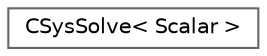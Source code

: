 digraph "Graphical Class Hierarchy"
{
 // LATEX_PDF_SIZE
  bgcolor="transparent";
  edge [fontname=Helvetica,fontsize=10,labelfontname=Helvetica,labelfontsize=10];
  node [fontname=Helvetica,fontsize=10,shape=box,height=0.2,width=0.4];
  rankdir="LR";
  Node0 [id="Node000000",label="CSysSolve\< Scalar \>",height=0.2,width=0.4,color="grey40", fillcolor="white", style="filled",URL="$classCSysSolve.html",tooltip=" "];
}
